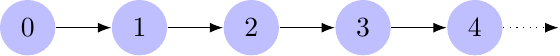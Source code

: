 \documentclass[tikz]{standalone}
\usetikzlibrary{arrows,arrows.meta,positioning}
\begin{document}
\begin{tikzpicture}[%
    every node/.style = {circle, fill=blue!25, minimum size = 2em}]

    \node (0) at (0,0) {0};
    \foreach \n [remember=\n as \lastn (initially 0)] in {1,...,4}
        {
        \node (\n) [right=2em of \lastn] {\n};
        \draw[-Latex] (\lastn) to (\n);
        }
    \draw[-Latex,dotted] (4.east) -- +(2em,0);
\end{tikzpicture}
\end{document}
